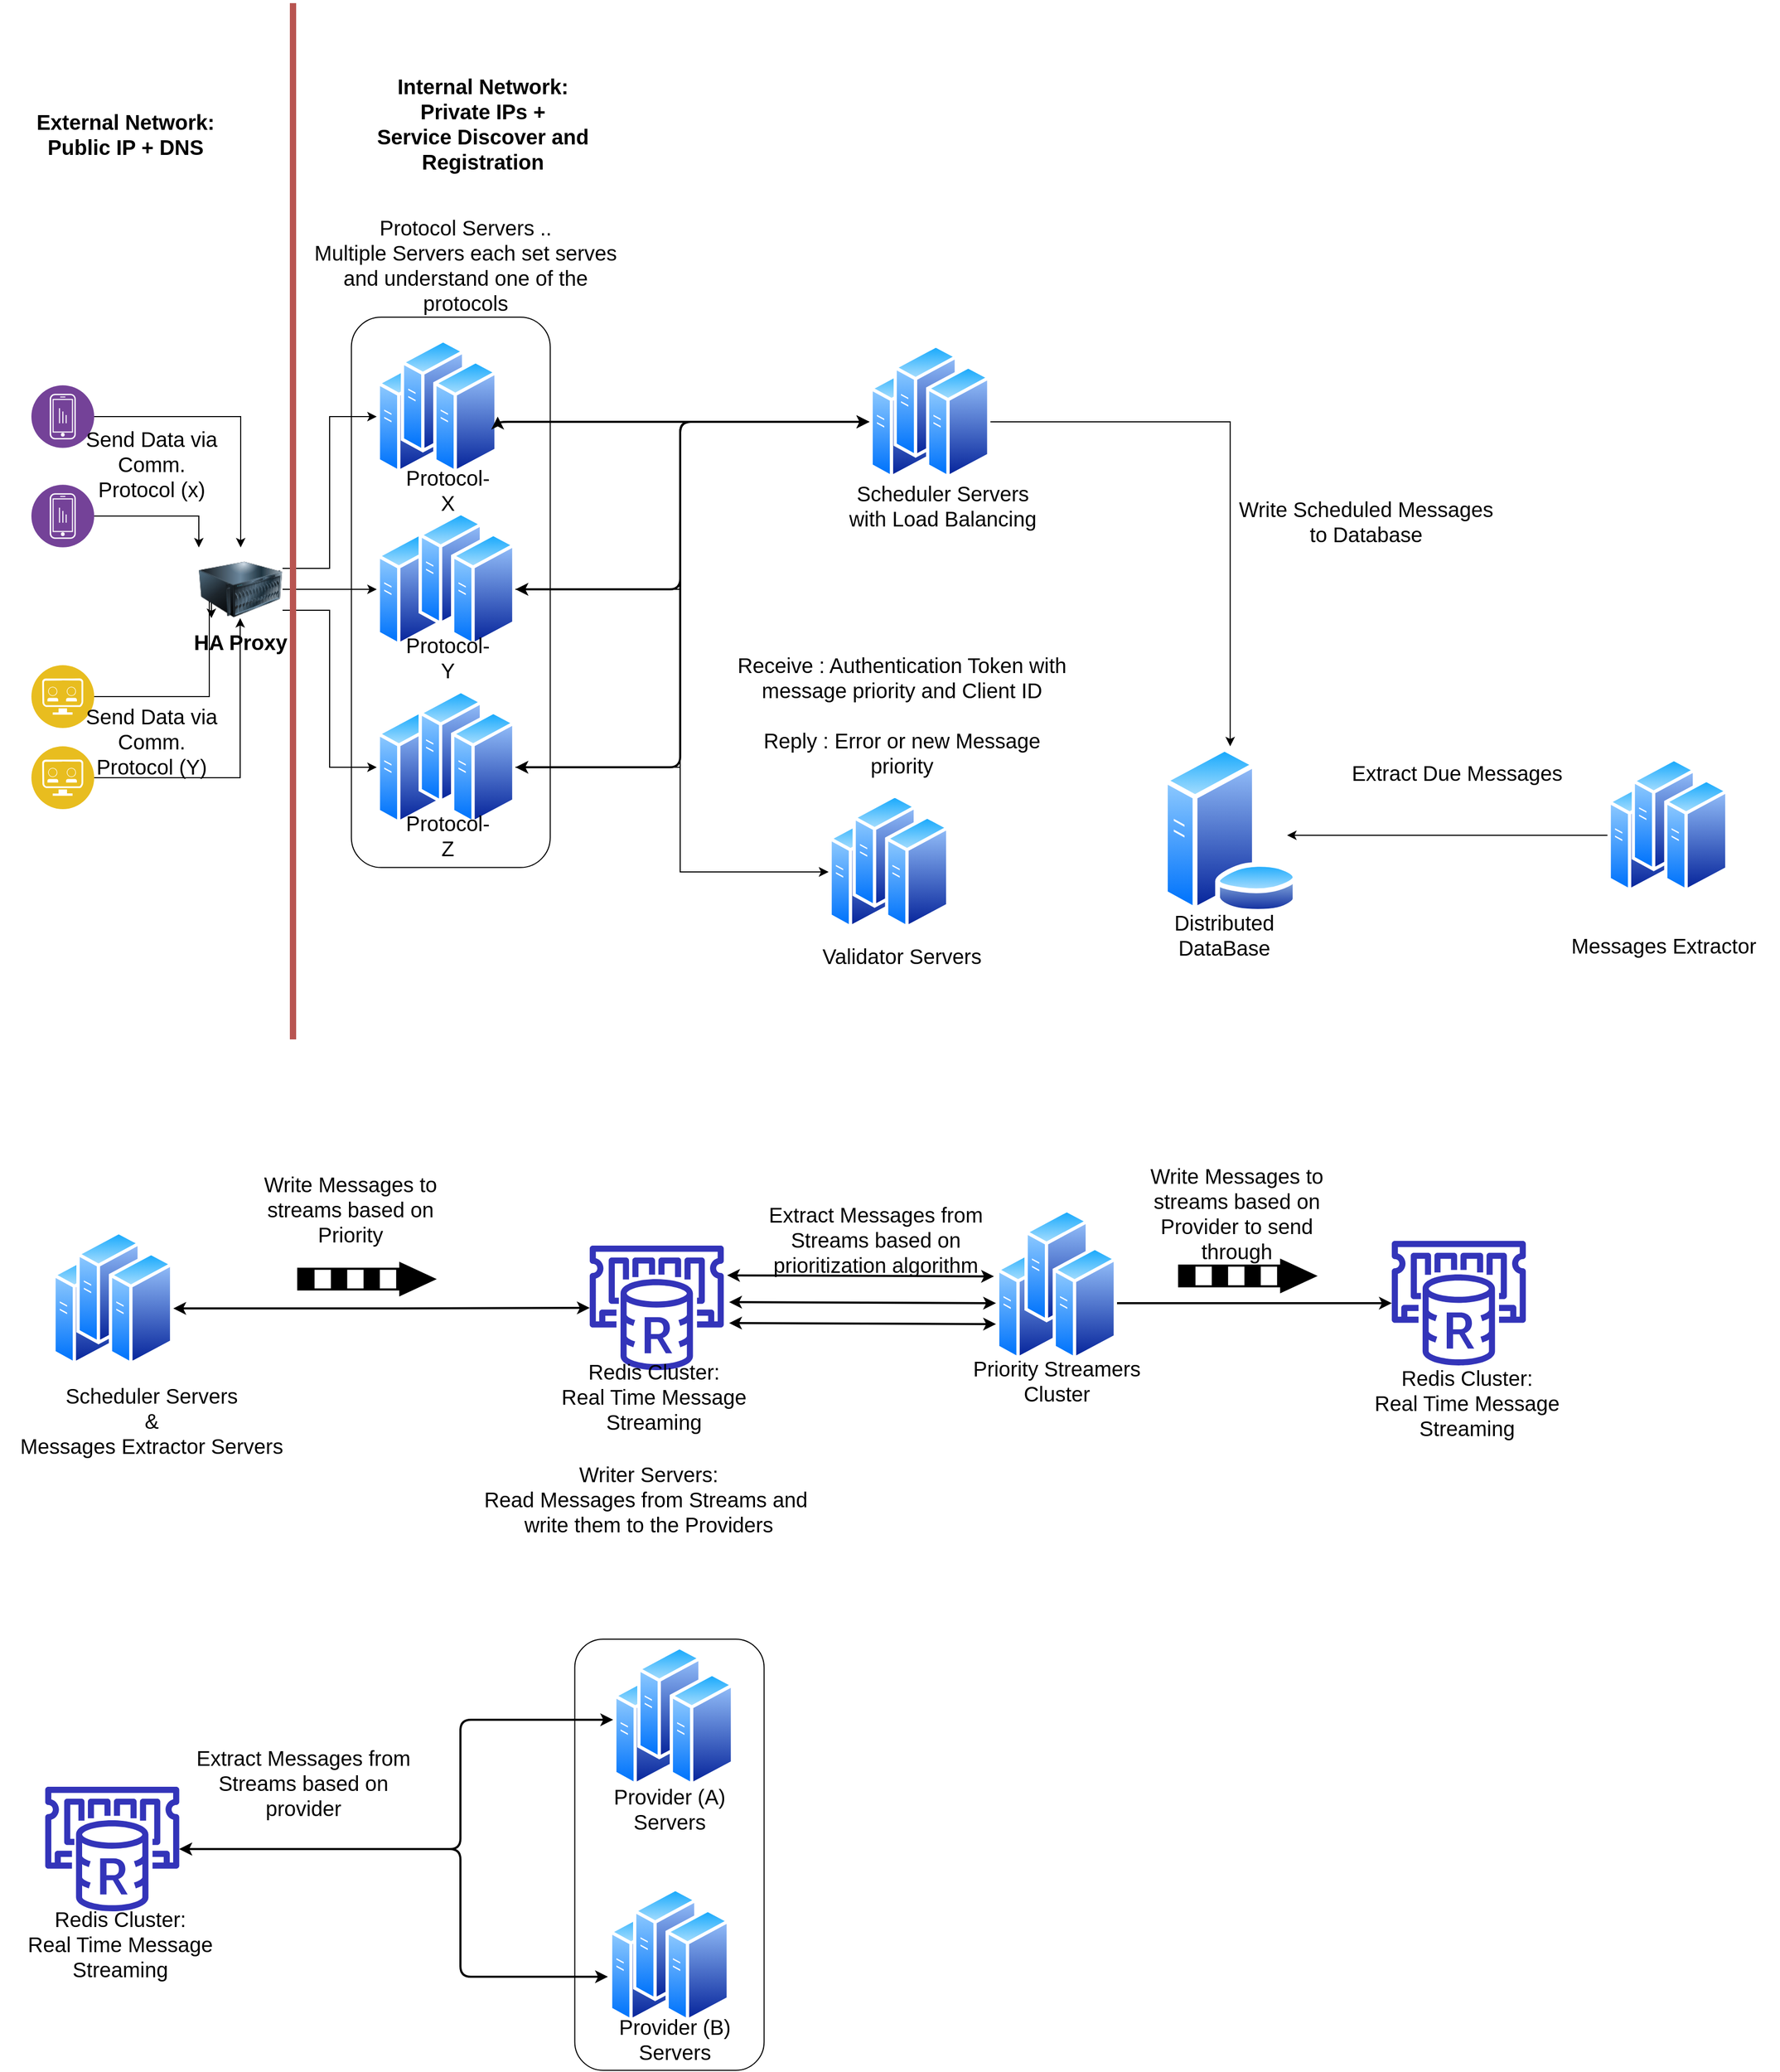 <mxfile version="13.9.9" type="device"><diagram name="Page-1" id="b5b7bab2-c9e2-2cf4-8b2a-24fd1a2a6d21"><mxGraphModel dx="1707" dy="987" grid="1" gridSize="10" guides="1" tooltips="1" connect="1" arrows="1" fold="1" page="1" pageScale="1" pageWidth="827" pageHeight="1169" background="#ffffff" math="0" shadow="0"><root><mxCell id="0"/><mxCell id="1" parent="0"/><mxCell id="E_4M-ih9SDLmiXIkQRta-103" value="" style="rounded=1;whiteSpace=wrap;html=1;rotation=-90;fontSize=20;" parent="1" vertex="1"><mxGeometry x="433.8" y="1958.5" width="411.86" height="180.93" as="geometry"/></mxCell><mxCell id="E_4M-ih9SDLmiXIkQRta-28" value="" style="rounded=1;whiteSpace=wrap;html=1;rotation=-90;fontSize=20;" parent="1" vertex="1"><mxGeometry x="167.9" y="747.9" width="525.8" height="190" as="geometry"/></mxCell><mxCell id="E_4M-ih9SDLmiXIkQRta-21" style="edgeStyle=orthogonalEdgeStyle;rounded=0;orthogonalLoop=1;jettySize=auto;html=1;exitX=1;exitY=0.5;exitDx=0;exitDy=0;fontSize=20;" parent="1" source="E_4M-ih9SDLmiXIkQRta-3" target="E_4M-ih9SDLmiXIkQRta-19" edge="1"><mxGeometry relative="1" as="geometry"/></mxCell><mxCell id="E_4M-ih9SDLmiXIkQRta-3" value="" style="aspect=fixed;perimeter=ellipsePerimeter;html=1;align=center;shadow=0;dashed=0;fontColor=#4277BB;labelBackgroundColor=#ffffff;fontSize=20;spacingTop=3;image;image=img/lib/ibm/analytics/device_analytics.svg;" parent="1" vertex="1"><mxGeometry x="30" y="645" width="60" height="60" as="geometry"/></mxCell><mxCell id="E_4M-ih9SDLmiXIkQRta-22" style="edgeStyle=orthogonalEdgeStyle;rounded=0;orthogonalLoop=1;jettySize=auto;html=1;exitX=1;exitY=0.5;exitDx=0;exitDy=0;entryX=0;entryY=0;entryDx=0;entryDy=0;fontSize=20;" parent="1" source="E_4M-ih9SDLmiXIkQRta-4" target="E_4M-ih9SDLmiXIkQRta-19" edge="1"><mxGeometry relative="1" as="geometry"/></mxCell><mxCell id="E_4M-ih9SDLmiXIkQRta-4" value="" style="aspect=fixed;perimeter=ellipsePerimeter;html=1;align=center;shadow=0;dashed=0;fontColor=#4277BB;labelBackgroundColor=#ffffff;fontSize=20;spacingTop=3;image;image=img/lib/ibm/analytics/device_analytics.svg;" parent="1" vertex="1"><mxGeometry x="30" y="740" width="60" height="60" as="geometry"/></mxCell><mxCell id="E_4M-ih9SDLmiXIkQRta-23" style="edgeStyle=orthogonalEdgeStyle;rounded=0;orthogonalLoop=1;jettySize=auto;html=1;exitX=1;exitY=0.5;exitDx=0;exitDy=0;entryX=0.25;entryY=0;entryDx=0;entryDy=0;fontSize=20;" parent="1" source="E_4M-ih9SDLmiXIkQRta-5" target="E_4M-ih9SDLmiXIkQRta-20" edge="1"><mxGeometry relative="1" as="geometry"><Array as="points"><mxPoint x="200" y="943"/><mxPoint x="200" y="830"/><mxPoint x="202" y="830"/></Array></mxGeometry></mxCell><mxCell id="E_4M-ih9SDLmiXIkQRta-5" value="" style="aspect=fixed;perimeter=ellipsePerimeter;html=1;align=center;shadow=0;dashed=0;fontColor=#4277BB;labelBackgroundColor=#ffffff;fontSize=20;spacingTop=3;image;image=img/lib/ibm/applications/api_developer_portal.svg;" parent="1" vertex="1"><mxGeometry x="30" y="912.5" width="60" height="60" as="geometry"/></mxCell><mxCell id="E_4M-ih9SDLmiXIkQRta-24" style="edgeStyle=orthogonalEdgeStyle;rounded=0;orthogonalLoop=1;jettySize=auto;html=1;exitX=1;exitY=0.5;exitDx=0;exitDy=0;entryX=0.5;entryY=0;entryDx=0;entryDy=0;fontSize=20;" parent="1" source="E_4M-ih9SDLmiXIkQRta-6" target="E_4M-ih9SDLmiXIkQRta-20" edge="1"><mxGeometry relative="1" as="geometry"><Array as="points"><mxPoint x="230" y="1020"/></Array></mxGeometry></mxCell><mxCell id="E_4M-ih9SDLmiXIkQRta-6" value="" style="aspect=fixed;perimeter=ellipsePerimeter;html=1;align=center;shadow=0;dashed=0;fontColor=#4277BB;labelBackgroundColor=#ffffff;fontSize=20;spacingTop=3;image;image=img/lib/ibm/applications/api_developer_portal.svg;" parent="1" vertex="1"><mxGeometry x="30" y="990" width="60" height="60" as="geometry"/></mxCell><mxCell id="E_4M-ih9SDLmiXIkQRta-15" value="" style="aspect=fixed;perimeter=ellipsePerimeter;html=1;align=center;shadow=0;dashed=0;spacingTop=3;image;image=img/lib/active_directory/generic_server.svg;fontSize=20;" parent="1" vertex="1"><mxGeometry x="360" y="785" width="61.6" height="110" as="geometry"/></mxCell><mxCell id="E_4M-ih9SDLmiXIkQRta-17" value="" style="aspect=fixed;perimeter=ellipsePerimeter;html=1;align=center;shadow=0;dashed=0;spacingTop=3;image;image=img/lib/active_directory/generic_server.svg;fontSize=20;" parent="1" vertex="1"><mxGeometry x="360" y="955" width="61.6" height="110" as="geometry"/></mxCell><mxCell id="E_4M-ih9SDLmiXIkQRta-18" value="" style="aspect=fixed;perimeter=ellipsePerimeter;html=1;align=center;shadow=0;dashed=0;spacingTop=3;image;image=img/lib/active_directory/generic_server.svg;fontSize=20;" parent="1" vertex="1"><mxGeometry x="360" y="620" width="61.6" height="110" as="geometry"/></mxCell><mxCell id="E_4M-ih9SDLmiXIkQRta-30" style="edgeStyle=orthogonalEdgeStyle;rounded=0;orthogonalLoop=1;jettySize=auto;html=1;exitX=1;exitY=0.25;exitDx=0;exitDy=0;entryX=0;entryY=0.5;entryDx=0;entryDy=0;fontSize=20;" parent="1" source="E_4M-ih9SDLmiXIkQRta-19" target="E_4M-ih9SDLmiXIkQRta-18" edge="1"><mxGeometry relative="1" as="geometry"/></mxCell><mxCell id="E_4M-ih9SDLmiXIkQRta-31" style="edgeStyle=orthogonalEdgeStyle;rounded=0;orthogonalLoop=1;jettySize=auto;html=1;exitX=1;exitY=0.5;exitDx=0;exitDy=0;entryX=0;entryY=0.5;entryDx=0;entryDy=0;fontSize=20;" parent="1" source="E_4M-ih9SDLmiXIkQRta-19" target="E_4M-ih9SDLmiXIkQRta-15" edge="1"><mxGeometry relative="1" as="geometry"/></mxCell><mxCell id="E_4M-ih9SDLmiXIkQRta-32" style="edgeStyle=orthogonalEdgeStyle;rounded=0;orthogonalLoop=1;jettySize=auto;html=1;exitX=1;exitY=0.75;exitDx=0;exitDy=0;entryX=0;entryY=0.5;entryDx=0;entryDy=0;fontSize=20;" parent="1" source="E_4M-ih9SDLmiXIkQRta-19" target="E_4M-ih9SDLmiXIkQRta-17" edge="1"><mxGeometry relative="1" as="geometry"/></mxCell><mxCell id="E_4M-ih9SDLmiXIkQRta-19" value="" style="image;html=1;image=img/lib/clip_art/computers/Server_128x128.png;fontSize=20;" parent="1" vertex="1"><mxGeometry x="190" y="800" width="80" height="80" as="geometry"/></mxCell><mxCell id="E_4M-ih9SDLmiXIkQRta-20" value="&lt;font style=&quot;font-size: 20px;&quot;&gt;&lt;b style=&quot;font-size: 20px;&quot;&gt;HA Proxy&lt;/b&gt;&lt;/font&gt;" style="text;html=1;strokeColor=none;fillColor=none;align=center;verticalAlign=middle;whiteSpace=wrap;rounded=0;fontSize=20;" parent="1" vertex="1"><mxGeometry x="174.52" y="867.5" width="110" height="45" as="geometry"/></mxCell><mxCell id="E_4M-ih9SDLmiXIkQRta-25" value="&lt;font style=&quot;font-size: 20px;&quot;&gt;Send Data via&lt;br style=&quot;font-size: 20px;&quot;&gt;Comm.&lt;br style=&quot;font-size: 20px;&quot;&gt;Protocol (x)&lt;br style=&quot;font-size: 20px;&quot;&gt;&lt;/font&gt;" style="text;html=1;strokeColor=none;fillColor=none;align=center;verticalAlign=middle;whiteSpace=wrap;rounded=0;fontSize=20;" parent="1" vertex="1"><mxGeometry x="70" y="690" width="150" height="60" as="geometry"/></mxCell><mxCell id="E_4M-ih9SDLmiXIkQRta-27" value="&lt;font style=&quot;font-size: 20px;&quot;&gt;Send Data via&lt;br style=&quot;font-size: 20px;&quot;&gt;Comm.&lt;br style=&quot;font-size: 20px;&quot;&gt;Protocol (Y)&lt;br style=&quot;font-size: 20px;&quot;&gt;&lt;/font&gt;" style="text;html=1;strokeColor=none;fillColor=none;align=center;verticalAlign=middle;whiteSpace=wrap;rounded=0;fontSize=20;" parent="1" vertex="1"><mxGeometry x="70" y="955" width="150" height="60" as="geometry"/></mxCell><mxCell id="E_4M-ih9SDLmiXIkQRta-29" value="&lt;font style=&quot;font-size: 20px;&quot;&gt;Protocol Servers ..&lt;br style=&quot;font-size: 20px;&quot;&gt;Multiple Servers each set serves and understand one of the protocols&lt;/font&gt;" style="text;html=1;strokeColor=none;fillColor=none;align=center;verticalAlign=middle;whiteSpace=wrap;rounded=0;fontSize=20;" parent="1" vertex="1"><mxGeometry x="289.8" y="480" width="310" height="100" as="geometry"/></mxCell><mxCell id="E_4M-ih9SDLmiXIkQRta-33" value="" style="aspect=fixed;perimeter=ellipsePerimeter;html=1;align=center;shadow=0;dashed=0;spacingTop=3;image;image=img/lib/active_directory/generic_server.svg;fontSize=20;" parent="1" vertex="1"><mxGeometry x="383" y="600" width="61.6" height="110" as="geometry"/></mxCell><mxCell id="E_4M-ih9SDLmiXIkQRta-34" value="" style="aspect=fixed;perimeter=ellipsePerimeter;html=1;align=center;shadow=0;dashed=0;spacingTop=3;image;image=img/lib/active_directory/generic_server.svg;fontSize=20;" parent="1" vertex="1"><mxGeometry x="414" y="620" width="61.6" height="110" as="geometry"/></mxCell><mxCell id="E_4M-ih9SDLmiXIkQRta-35" value="" style="aspect=fixed;perimeter=ellipsePerimeter;html=1;align=center;shadow=0;dashed=0;spacingTop=3;image;image=img/lib/active_directory/generic_server.svg;fontSize=20;" parent="1" vertex="1"><mxGeometry x="400" y="765" width="61.6" height="110" as="geometry"/></mxCell><mxCell id="nPicg_qJIX25mf-NQQtr-15" style="edgeStyle=orthogonalEdgeStyle;rounded=0;orthogonalLoop=1;jettySize=auto;html=1;exitX=1;exitY=0.5;exitDx=0;exitDy=0;entryX=0;entryY=0.5;entryDx=0;entryDy=0;" edge="1" parent="1" source="E_4M-ih9SDLmiXIkQRta-36" target="nPicg_qJIX25mf-NQQtr-10"><mxGeometry relative="1" as="geometry"><Array as="points"><mxPoint x="650" y="840"/><mxPoint x="650" y="1110"/></Array></mxGeometry></mxCell><mxCell id="E_4M-ih9SDLmiXIkQRta-36" value="" style="aspect=fixed;perimeter=ellipsePerimeter;html=1;align=center;shadow=0;dashed=0;spacingTop=3;image;image=img/lib/active_directory/generic_server.svg;fontSize=20;" parent="1" vertex="1"><mxGeometry x="431" y="785" width="61.6" height="110" as="geometry"/></mxCell><mxCell id="E_4M-ih9SDLmiXIkQRta-37" value="" style="aspect=fixed;perimeter=ellipsePerimeter;html=1;align=center;shadow=0;dashed=0;spacingTop=3;image;image=img/lib/active_directory/generic_server.svg;fontSize=20;" parent="1" vertex="1"><mxGeometry x="400" y="935" width="61.6" height="110" as="geometry"/></mxCell><mxCell id="nPicg_qJIX25mf-NQQtr-14" style="edgeStyle=orthogonalEdgeStyle;rounded=0;orthogonalLoop=1;jettySize=auto;html=1;exitX=1;exitY=0.5;exitDx=0;exitDy=0;entryX=0;entryY=0.5;entryDx=0;entryDy=0;" edge="1" parent="1" source="E_4M-ih9SDLmiXIkQRta-38" target="nPicg_qJIX25mf-NQQtr-10"><mxGeometry relative="1" as="geometry"><Array as="points"><mxPoint x="650" y="1010"/><mxPoint x="650" y="1110"/></Array></mxGeometry></mxCell><mxCell id="E_4M-ih9SDLmiXIkQRta-38" value="" style="aspect=fixed;perimeter=ellipsePerimeter;html=1;align=center;shadow=0;dashed=0;spacingTop=3;image;image=img/lib/active_directory/generic_server.svg;fontSize=20;" parent="1" vertex="1"><mxGeometry x="431" y="955" width="61.6" height="110" as="geometry"/></mxCell><mxCell id="E_4M-ih9SDLmiXIkQRta-39" value="&lt;font style=&quot;font-size: 20px;&quot;&gt;Protocol- Y&lt;/font&gt;" style="text;html=1;strokeColor=none;fillColor=none;align=center;verticalAlign=middle;whiteSpace=wrap;rounded=0;fontSize=20;" parent="1" vertex="1"><mxGeometry x="383" y="890" width="90" height="30" as="geometry"/></mxCell><mxCell id="E_4M-ih9SDLmiXIkQRta-40" value="&lt;font style=&quot;font-size: 20px;&quot;&gt;Protocol- Z&lt;/font&gt;" style="text;html=1;strokeColor=none;fillColor=none;align=center;verticalAlign=middle;whiteSpace=wrap;rounded=0;fontSize=20;" parent="1" vertex="1"><mxGeometry x="383" y="1060" width="90" height="30" as="geometry"/></mxCell><mxCell id="E_4M-ih9SDLmiXIkQRta-41" value="&lt;font style=&quot;font-size: 20px;&quot;&gt;Protocol- X&lt;/font&gt;" style="text;html=1;strokeColor=none;fillColor=none;align=center;verticalAlign=middle;whiteSpace=wrap;rounded=0;fontSize=20;" parent="1" vertex="1"><mxGeometry x="383" y="730" width="90" height="30" as="geometry"/></mxCell><mxCell id="E_4M-ih9SDLmiXIkQRta-42" value="" style="endArrow=none;html=1;strokeWidth=6;fillColor=#f8cecc;strokeColor=#b85450;rounded=0;gradientColor=#ea6b66;fontSize=20;" parent="1" edge="1"><mxGeometry width="50" height="50" relative="1" as="geometry"><mxPoint x="280" y="280" as="sourcePoint"/><mxPoint x="280" y="1270" as="targetPoint"/></mxGeometry></mxCell><mxCell id="E_4M-ih9SDLmiXIkQRta-44" value="&lt;b style=&quot;font-size: 20px;&quot;&gt;External Network:&lt;br style=&quot;font-size: 20px;&quot;&gt;Public IP + DNS&lt;/b&gt;" style="text;html=1;strokeColor=none;fillColor=none;align=center;verticalAlign=middle;whiteSpace=wrap;rounded=0;fontSize=20;" parent="1" vertex="1"><mxGeometry x="30" y="350" width="180" height="110" as="geometry"/></mxCell><mxCell id="E_4M-ih9SDLmiXIkQRta-45" value="&lt;b style=&quot;font-size: 20px;&quot;&gt;Internal Network:&lt;br style=&quot;font-size: 20px;&quot;&gt;Private IPs + &lt;br style=&quot;font-size: 20px;&quot;&gt;Service Discover and Registration&lt;/b&gt;" style="text;html=1;strokeColor=none;fillColor=none;align=center;verticalAlign=middle;whiteSpace=wrap;rounded=0;fontSize=20;" parent="1" vertex="1"><mxGeometry x="354.1" y="340" width="215.4" height="110" as="geometry"/></mxCell><mxCell id="E_4M-ih9SDLmiXIkQRta-58" value="" style="aspect=fixed;perimeter=ellipsePerimeter;html=1;align=center;shadow=0;dashed=0;spacingTop=3;image;image=img/lib/active_directory/generic_server.svg;fontSize=20;" parent="1" vertex="1"><mxGeometry x="830.86" y="625" width="61.6" height="110" as="geometry"/></mxCell><mxCell id="E_4M-ih9SDLmiXIkQRta-59" value="" style="aspect=fixed;perimeter=ellipsePerimeter;html=1;align=center;shadow=0;dashed=0;spacingTop=3;image;image=img/lib/active_directory/generic_server.svg;fontSize=20;" parent="1" vertex="1"><mxGeometry x="853.86" y="605" width="61.6" height="110" as="geometry"/></mxCell><mxCell id="nPicg_qJIX25mf-NQQtr-2" style="edgeStyle=orthogonalEdgeStyle;rounded=0;orthogonalLoop=1;jettySize=auto;html=1;entryX=0.5;entryY=0;entryDx=0;entryDy=0;" edge="1" parent="1" source="E_4M-ih9SDLmiXIkQRta-60" target="E_4M-ih9SDLmiXIkQRta-113"><mxGeometry relative="1" as="geometry"/></mxCell><mxCell id="E_4M-ih9SDLmiXIkQRta-60" value="" style="aspect=fixed;perimeter=ellipsePerimeter;html=1;align=center;shadow=0;dashed=0;spacingTop=3;image;image=img/lib/active_directory/generic_server.svg;fontSize=20;" parent="1" vertex="1"><mxGeometry x="884.86" y="625" width="61.6" height="110" as="geometry"/></mxCell><mxCell id="E_4M-ih9SDLmiXIkQRta-61" value="" style="endArrow=classic;startArrow=classic;html=1;strokeColor=#000000;strokeWidth=2;exitX=1;exitY=0.5;exitDx=0;exitDy=0;entryX=0;entryY=0.5;entryDx=0;entryDy=0;edgeStyle=orthogonalEdgeStyle;fontSize=20;" parent="1" source="E_4M-ih9SDLmiXIkQRta-34" target="E_4M-ih9SDLmiXIkQRta-58" edge="1"><mxGeometry width="50" height="50" relative="1" as="geometry"><mxPoint x="540" y="910" as="sourcePoint"/><mxPoint x="590" y="860" as="targetPoint"/><Array as="points"><mxPoint x="476" y="680"/></Array></mxGeometry></mxCell><mxCell id="E_4M-ih9SDLmiXIkQRta-62" value="" style="endArrow=classic;startArrow=classic;html=1;strokeColor=#000000;strokeWidth=2;entryX=0;entryY=0.5;entryDx=0;entryDy=0;fontSize=20;edgeStyle=orthogonalEdgeStyle;" parent="1" source="E_4M-ih9SDLmiXIkQRta-36" target="E_4M-ih9SDLmiXIkQRta-58" edge="1"><mxGeometry width="50" height="50" relative="1" as="geometry"><mxPoint x="540" y="910" as="sourcePoint"/><mxPoint x="590" y="860" as="targetPoint"/><Array as="points"><mxPoint x="650" y="840"/><mxPoint x="650" y="680"/></Array></mxGeometry></mxCell><mxCell id="E_4M-ih9SDLmiXIkQRta-63" value="" style="endArrow=classic;startArrow=classic;html=1;strokeColor=#000000;strokeWidth=2;exitX=1;exitY=0.5;exitDx=0;exitDy=0;entryX=0;entryY=0.5;entryDx=0;entryDy=0;edgeStyle=orthogonalEdgeStyle;fontSize=20;" parent="1" source="E_4M-ih9SDLmiXIkQRta-38" target="E_4M-ih9SDLmiXIkQRta-58" edge="1"><mxGeometry width="50" height="50" relative="1" as="geometry"><mxPoint x="540" y="910" as="sourcePoint"/><mxPoint x="590" y="860" as="targetPoint"/><Array as="points"><mxPoint x="650" y="1010"/><mxPoint x="650" y="680"/></Array></mxGeometry></mxCell><mxCell id="E_4M-ih9SDLmiXIkQRta-64" value="&lt;font style=&quot;font-size: 20px;&quot;&gt;Scheduler Servers&lt;br style=&quot;font-size: 20px;&quot;&gt;with Load Balancing&lt;/font&gt;" style="text;html=1;strokeColor=none;fillColor=none;align=center;verticalAlign=middle;whiteSpace=wrap;rounded=0;fontSize=20;" parent="1" vertex="1"><mxGeometry x="800.86" y="720" width="200" height="80" as="geometry"/></mxCell><mxCell id="E_4M-ih9SDLmiXIkQRta-65" value="" style="aspect=fixed;perimeter=ellipsePerimeter;html=1;align=center;shadow=0;dashed=0;spacingTop=3;image;image=img/lib/active_directory/generic_server.svg;fontSize=20;" parent="1" vertex="1"><mxGeometry x="50" y="1472" width="61.6" height="110" as="geometry"/></mxCell><mxCell id="E_4M-ih9SDLmiXIkQRta-66" value="" style="aspect=fixed;perimeter=ellipsePerimeter;html=1;align=center;shadow=0;dashed=0;spacingTop=3;image;image=img/lib/active_directory/generic_server.svg;fontSize=20;" parent="1" vertex="1"><mxGeometry x="73" y="1452" width="61.6" height="110" as="geometry"/></mxCell><mxCell id="E_4M-ih9SDLmiXIkQRta-67" value="" style="aspect=fixed;perimeter=ellipsePerimeter;html=1;align=center;shadow=0;dashed=0;spacingTop=3;image;image=img/lib/active_directory/generic_server.svg;fontSize=20;" parent="1" vertex="1"><mxGeometry x="104" y="1472" width="61.6" height="110" as="geometry"/></mxCell><mxCell id="E_4M-ih9SDLmiXIkQRta-68" value="&lt;font style=&quot;font-size: 20px&quot;&gt;Scheduler Servers&lt;br&gt;&amp;amp;&lt;br&gt;Messages Extractor Servers&lt;br&gt;&lt;/font&gt;" style="text;html=1;strokeColor=none;fillColor=none;align=center;verticalAlign=middle;whiteSpace=wrap;rounded=0;fontSize=20;" parent="1" vertex="1"><mxGeometry y="1594" width="290" height="80" as="geometry"/></mxCell><mxCell id="E_4M-ih9SDLmiXIkQRta-69" value="" style="outlineConnect=0;fontColor=#232F3E;gradientColor=none;fillColor=#3334B9;strokeColor=none;dashed=0;verticalLabelPosition=bottom;verticalAlign=top;align=center;html=1;fontSize=20;fontStyle=0;aspect=fixed;pointerEvents=1;shape=mxgraph.aws4.elasticache_for_redis;" parent="1" vertex="1"><mxGeometry x="560.34" y="1467" width="134.52" height="119" as="geometry"/></mxCell><mxCell id="E_4M-ih9SDLmiXIkQRta-70" value="" style="endArrow=classic;startArrow=classic;html=1;strokeColor=#000000;strokeWidth=2;exitX=1;exitY=0.5;exitDx=0;exitDy=0;edgeStyle=orthogonalEdgeStyle;fontSize=20;" parent="1" source="E_4M-ih9SDLmiXIkQRta-67" target="E_4M-ih9SDLmiXIkQRta-69" edge="1"><mxGeometry width="50" height="50" relative="1" as="geometry"><mxPoint x="190" y="1524" as="sourcePoint"/><mxPoint x="210" y="1474" as="targetPoint"/></mxGeometry></mxCell><mxCell id="E_4M-ih9SDLmiXIkQRta-71" value="&lt;font style=&quot;font-size: 20px;&quot;&gt;Redis Cluster:&lt;br style=&quot;font-size: 20px;&quot;&gt;Real Time Message Streaming&lt;/font&gt;" style="text;html=1;strokeColor=none;fillColor=none;align=center;verticalAlign=middle;whiteSpace=wrap;rounded=0;fontSize=20;" parent="1" vertex="1"><mxGeometry x="519.8" y="1571" width="210" height="80" as="geometry"/></mxCell><mxCell id="E_4M-ih9SDLmiXIkQRta-72" value="" style="verticalLabelPosition=bottom;html=1;verticalAlign=top;strokeWidth=2;shape=mxgraph.lean_mapping.push_arrow;fontSize=20;" parent="1" vertex="1"><mxGeometry x="285" y="1484" width="130" height="30" as="geometry"/></mxCell><mxCell id="E_4M-ih9SDLmiXIkQRta-73" value="&lt;font style=&quot;font-size: 20px;&quot;&gt;Write Messages to streams based on Priority&lt;/font&gt;" style="text;html=1;strokeColor=none;fillColor=none;align=center;verticalAlign=middle;whiteSpace=wrap;rounded=0;fontSize=20;" parent="1" vertex="1"><mxGeometry x="240" y="1397" width="190" height="70" as="geometry"/></mxCell><mxCell id="E_4M-ih9SDLmiXIkQRta-74" value="" style="aspect=fixed;perimeter=ellipsePerimeter;html=1;align=center;shadow=0;dashed=0;spacingTop=3;image;image=img/lib/active_directory/generic_server.svg;fontSize=20;" parent="1" vertex="1"><mxGeometry x="951.8" y="1467" width="61.6" height="110" as="geometry"/></mxCell><mxCell id="E_4M-ih9SDLmiXIkQRta-75" value="" style="aspect=fixed;perimeter=ellipsePerimeter;html=1;align=center;shadow=0;dashed=0;spacingTop=3;image;image=img/lib/active_directory/generic_server.svg;fontSize=20;" parent="1" vertex="1"><mxGeometry x="979" y="1431" width="61.6" height="110" as="geometry"/></mxCell><mxCell id="E_4M-ih9SDLmiXIkQRta-85" style="edgeStyle=orthogonalEdgeStyle;rounded=0;orthogonalLoop=1;jettySize=auto;html=1;exitX=1;exitY=0.5;exitDx=0;exitDy=0;strokeColor=#000000;strokeWidth=2;fontSize=20;" parent="1" source="E_4M-ih9SDLmiXIkQRta-76" target="E_4M-ih9SDLmiXIkQRta-81" edge="1"><mxGeometry relative="1" as="geometry"/></mxCell><mxCell id="E_4M-ih9SDLmiXIkQRta-76" value="" style="aspect=fixed;perimeter=ellipsePerimeter;html=1;align=center;shadow=0;dashed=0;spacingTop=3;image;image=img/lib/active_directory/generic_server.svg;fontSize=20;" parent="1" vertex="1"><mxGeometry x="1005.8" y="1467" width="61.6" height="110" as="geometry"/></mxCell><mxCell id="E_4M-ih9SDLmiXIkQRta-77" value="&lt;font style=&quot;font-size: 20px&quot;&gt;Priority Streamers Cluster&lt;/font&gt;" style="text;html=1;strokeColor=none;fillColor=none;align=center;verticalAlign=middle;whiteSpace=wrap;rounded=0;fontSize=20;" parent="1" vertex="1"><mxGeometry x="919.8" y="1561" width="180" height="70" as="geometry"/></mxCell><mxCell id="E_4M-ih9SDLmiXIkQRta-79" value="" style="endArrow=classic;startArrow=classic;html=1;strokeColor=#000000;strokeWidth=2;entryX=0;entryY=0.5;entryDx=0;entryDy=0;fontSize=20;" parent="1" target="E_4M-ih9SDLmiXIkQRta-74" edge="1"><mxGeometry width="50" height="50" relative="1" as="geometry"><mxPoint x="696.8" y="1521" as="sourcePoint"/><mxPoint x="786.8" y="1501" as="targetPoint"/></mxGeometry></mxCell><mxCell id="E_4M-ih9SDLmiXIkQRta-80" value="&lt;font style=&quot;font-size: 20px;&quot;&gt;Extract Messages from Streams based on prioritization algorithm&lt;/font&gt;" style="text;html=1;strokeColor=none;fillColor=none;align=center;verticalAlign=middle;whiteSpace=wrap;rounded=0;fontSize=20;" parent="1" vertex="1"><mxGeometry x="726.8" y="1411" width="220" height="100" as="geometry"/></mxCell><mxCell id="E_4M-ih9SDLmiXIkQRta-81" value="" style="outlineConnect=0;fontColor=#232F3E;gradientColor=none;fillColor=#3334B9;strokeColor=none;dashed=0;verticalLabelPosition=bottom;verticalAlign=top;align=center;html=1;fontSize=20;fontStyle=0;aspect=fixed;pointerEvents=1;shape=mxgraph.aws4.elasticache_for_redis;" parent="1" vertex="1"><mxGeometry x="1326.8" y="1462.5" width="134.52" height="119" as="geometry"/></mxCell><mxCell id="E_4M-ih9SDLmiXIkQRta-82" value="" style="endArrow=classic;startArrow=classic;html=1;strokeColor=#000000;strokeWidth=2;entryX=0;entryY=0.5;entryDx=0;entryDy=0;fontSize=20;" parent="1" edge="1"><mxGeometry width="50" height="50" relative="1" as="geometry"><mxPoint x="694.86" y="1495.41" as="sourcePoint"/><mxPoint x="949.86" y="1496.41" as="targetPoint"/></mxGeometry></mxCell><mxCell id="E_4M-ih9SDLmiXIkQRta-83" value="" style="endArrow=classic;startArrow=classic;html=1;strokeColor=#000000;strokeWidth=2;entryX=0;entryY=0.5;entryDx=0;entryDy=0;fontSize=20;" parent="1" edge="1"><mxGeometry width="50" height="50" relative="1" as="geometry"><mxPoint x="696.8" y="1541" as="sourcePoint"/><mxPoint x="951.8" y="1542" as="targetPoint"/></mxGeometry></mxCell><mxCell id="E_4M-ih9SDLmiXIkQRta-86" value="&lt;font style=&quot;font-size: 20px;&quot;&gt;Redis Cluster:&lt;br style=&quot;font-size: 20px;&quot;&gt;Real Time Message Streaming&lt;/font&gt;" style="text;html=1;strokeColor=none;fillColor=none;align=center;verticalAlign=middle;whiteSpace=wrap;rounded=0;fontSize=20;" parent="1" vertex="1"><mxGeometry x="1296.8" y="1577" width="210" height="80" as="geometry"/></mxCell><mxCell id="E_4M-ih9SDLmiXIkQRta-89" value="" style="verticalLabelPosition=bottom;html=1;verticalAlign=top;strokeWidth=2;shape=mxgraph.lean_mapping.push_arrow;fontSize=20;" parent="1" vertex="1"><mxGeometry x="1126.8" y="1481" width="130" height="30" as="geometry"/></mxCell><mxCell id="E_4M-ih9SDLmiXIkQRta-90" value="&lt;font style=&quot;font-size: 20px;&quot;&gt;Write Messages to streams based on Provider to send through&lt;/font&gt;" style="text;html=1;strokeColor=none;fillColor=none;align=center;verticalAlign=middle;whiteSpace=wrap;rounded=0;fontSize=20;" parent="1" vertex="1"><mxGeometry x="1086.8" y="1401" width="190" height="70" as="geometry"/></mxCell><mxCell id="E_4M-ih9SDLmiXIkQRta-91" value="" style="aspect=fixed;perimeter=ellipsePerimeter;html=1;align=center;shadow=0;dashed=0;spacingTop=3;image;image=img/lib/active_directory/generic_server.svg;fontSize=20;" parent="1" vertex="1"><mxGeometry x="585.93" y="1874" width="61.6" height="110" as="geometry"/></mxCell><mxCell id="E_4M-ih9SDLmiXIkQRta-92" value="" style="aspect=fixed;perimeter=ellipsePerimeter;html=1;align=center;shadow=0;dashed=0;spacingTop=3;image;image=img/lib/active_directory/generic_server.svg;fontSize=20;" parent="1" vertex="1"><mxGeometry x="608.93" y="1848.5" width="61.6" height="110" as="geometry"/></mxCell><mxCell id="E_4M-ih9SDLmiXIkQRta-93" value="" style="aspect=fixed;perimeter=ellipsePerimeter;html=1;align=center;shadow=0;dashed=0;spacingTop=3;image;image=img/lib/active_directory/generic_server.svg;fontSize=20;" parent="1" vertex="1"><mxGeometry x="639.93" y="1874" width="61.6" height="110" as="geometry"/></mxCell><mxCell id="E_4M-ih9SDLmiXIkQRta-94" value="&lt;font style=&quot;font-size: 20px;&quot;&gt;Writer Servers:&lt;br style=&quot;font-size: 20px;&quot;&gt;Read Messages from Streams and&amp;nbsp;&lt;br style=&quot;font-size: 20px;&quot;&gt;write them to the Providers&lt;/font&gt;" style="text;html=1;strokeColor=none;fillColor=none;align=center;verticalAlign=middle;whiteSpace=wrap;rounded=0;fontSize=20;" parent="1" vertex="1"><mxGeometry x="460" y="1664" width="320" height="90" as="geometry"/></mxCell><mxCell id="E_4M-ih9SDLmiXIkQRta-95" value="" style="outlineConnect=0;fontColor=#232F3E;gradientColor=none;fillColor=#3334B9;strokeColor=none;dashed=0;verticalLabelPosition=bottom;verticalAlign=top;align=center;html=1;fontSize=20;fontStyle=0;aspect=fixed;pointerEvents=1;shape=mxgraph.aws4.elasticache_for_redis;" parent="1" vertex="1"><mxGeometry x="40" y="1984" width="134.52" height="119" as="geometry"/></mxCell><mxCell id="E_4M-ih9SDLmiXIkQRta-96" value="&lt;font style=&quot;font-size: 20px;&quot;&gt;Redis Cluster:&lt;br style=&quot;font-size: 20px;&quot;&gt;Real Time Message Streaming&lt;/font&gt;" style="text;html=1;strokeColor=none;fillColor=none;align=center;verticalAlign=middle;whiteSpace=wrap;rounded=0;fontSize=20;" parent="1" vertex="1"><mxGeometry x="10.0" y="2094" width="210" height="80" as="geometry"/></mxCell><mxCell id="E_4M-ih9SDLmiXIkQRta-99" value="&lt;font style=&quot;font-size: 20px;&quot;&gt;Extract Messages from Streams based on provider&lt;/font&gt;" style="text;html=1;strokeColor=none;fillColor=none;align=center;verticalAlign=middle;whiteSpace=wrap;rounded=0;fontSize=20;" parent="1" vertex="1"><mxGeometry x="180" y="1929.5" width="220" height="100" as="geometry"/></mxCell><mxCell id="E_4M-ih9SDLmiXIkQRta-100" value="" style="aspect=fixed;perimeter=ellipsePerimeter;html=1;align=center;shadow=0;dashed=0;spacingTop=3;image;image=img/lib/active_directory/generic_server.svg;fontSize=20;" parent="1" vertex="1"><mxGeometry x="581.93" y="2099.5" width="61.6" height="110" as="geometry"/></mxCell><mxCell id="E_4M-ih9SDLmiXIkQRta-101" value="" style="aspect=fixed;perimeter=ellipsePerimeter;html=1;align=center;shadow=0;dashed=0;spacingTop=3;image;image=img/lib/active_directory/generic_server.svg;fontSize=20;" parent="1" vertex="1"><mxGeometry x="604.93" y="2079.5" width="61.6" height="110" as="geometry"/></mxCell><mxCell id="E_4M-ih9SDLmiXIkQRta-102" value="" style="aspect=fixed;perimeter=ellipsePerimeter;html=1;align=center;shadow=0;dashed=0;spacingTop=3;image;image=img/lib/active_directory/generic_server.svg;fontSize=20;" parent="1" vertex="1"><mxGeometry x="635.93" y="2099.5" width="61.6" height="110" as="geometry"/></mxCell><mxCell id="E_4M-ih9SDLmiXIkQRta-104" value="&lt;font style=&quot;font-size: 20px;&quot;&gt;Provider (A) Servers&lt;/font&gt;" style="text;html=1;strokeColor=none;fillColor=none;align=center;verticalAlign=middle;whiteSpace=wrap;rounded=0;fontSize=20;" parent="1" vertex="1"><mxGeometry x="564.73" y="1979.5" width="150" height="50" as="geometry"/></mxCell><mxCell id="E_4M-ih9SDLmiXIkQRta-105" value="&lt;font style=&quot;font-size: 20px;&quot;&gt;Provider (B) Servers&lt;/font&gt;" style="text;html=1;strokeColor=none;fillColor=none;align=center;verticalAlign=middle;whiteSpace=wrap;rounded=0;fontSize=20;" parent="1" vertex="1"><mxGeometry x="576.47" y="2199.5" width="137.94" height="50" as="geometry"/></mxCell><mxCell id="E_4M-ih9SDLmiXIkQRta-108" value="" style="endArrow=classic;startArrow=classic;html=1;strokeColor=#000000;strokeWidth=2;entryX=-0.016;entryY=0.6;entryDx=0;entryDy=0;entryPerimeter=0;edgeStyle=orthogonalEdgeStyle;fontSize=20;" parent="1" target="E_4M-ih9SDLmiXIkQRta-100" edge="1" source="E_4M-ih9SDLmiXIkQRta-95"><mxGeometry width="50" height="50" relative="1" as="geometry"><mxPoint x="236.67" y="1940" as="sourcePoint"/><mxPoint x="595.67" y="1948" as="targetPoint"/><Array as="points"><mxPoint x="440" y="2044"/><mxPoint x="440" y="2165"/></Array></mxGeometry></mxCell><mxCell id="E_4M-ih9SDLmiXIkQRta-111" value="" style="endArrow=classic;startArrow=classic;html=1;strokeColor=#000000;strokeWidth=2;fontSize=20;edgeStyle=orthogonalEdgeStyle;" parent="1" edge="1" source="E_4M-ih9SDLmiXIkQRta-95"><mxGeometry width="50" height="50" relative="1" as="geometry"><mxPoint x="241.45" y="1921.255" as="sourcePoint"/><mxPoint x="585.93" y="1920" as="targetPoint"/><Array as="points"><mxPoint x="440" y="2044"/><mxPoint x="440" y="1920"/></Array></mxGeometry></mxCell><mxCell id="E_4M-ih9SDLmiXIkQRta-113" value="" style="aspect=fixed;perimeter=ellipsePerimeter;html=1;align=center;shadow=0;dashed=0;spacingTop=3;image;image=img/lib/active_directory/database_server.svg;fontSize=20;" parent="1" vertex="1"><mxGeometry x="1110" y="990" width="131.2" height="160" as="geometry"/></mxCell><mxCell id="E_4M-ih9SDLmiXIkQRta-114" value="&lt;font style=&quot;font-size: 20px;&quot;&gt;Distributed DataBase&lt;/font&gt;" style="text;html=1;strokeColor=none;fillColor=none;align=center;verticalAlign=middle;whiteSpace=wrap;rounded=0;fontSize=20;" parent="1" vertex="1"><mxGeometry x="1080" y="1140" width="180" height="60" as="geometry"/></mxCell><mxCell id="E_4M-ih9SDLmiXIkQRta-116" value="&lt;font style=&quot;font-size: 20px&quot;&gt;Write Scheduled Messages to Database&lt;br&gt;&lt;/font&gt;" style="text;html=1;strokeColor=none;fillColor=none;align=center;verticalAlign=middle;whiteSpace=wrap;rounded=0;fontSize=20;" parent="1" vertex="1"><mxGeometry x="1180" y="715" width="251" height="120" as="geometry"/></mxCell><mxCell id="E_4M-ih9SDLmiXIkQRta-51" value="&lt;font style=&quot;font-size: 20px;&quot;&gt;Receive : Authentication Token with message priority and Client ID&lt;br style=&quot;font-size: 20px;&quot;&gt;&lt;br style=&quot;font-size: 20px;&quot;&gt;Reply : Error or new Message priority&lt;br style=&quot;font-size: 20px;&quot;&gt;&lt;/font&gt;" style="text;html=1;strokeColor=none;fillColor=none;align=center;verticalAlign=middle;whiteSpace=wrap;rounded=0;fontSize=20;" parent="1" vertex="1"><mxGeometry x="701.66" y="895" width="320" height="130" as="geometry"/></mxCell><mxCell id="nPicg_qJIX25mf-NQQtr-6" value="" style="edgeStyle=orthogonalEdgeStyle;rounded=0;orthogonalLoop=1;jettySize=auto;html=1;" edge="1" parent="1" source="nPicg_qJIX25mf-NQQtr-3"><mxGeometry relative="1" as="geometry"><mxPoint x="1230" y="1075" as="targetPoint"/></mxGeometry></mxCell><mxCell id="nPicg_qJIX25mf-NQQtr-3" value="" style="aspect=fixed;perimeter=ellipsePerimeter;html=1;align=center;shadow=0;dashed=0;spacingTop=3;image;image=img/lib/active_directory/generic_server.svg;fontSize=20;" vertex="1" parent="1"><mxGeometry x="1536.2" y="1020" width="61.6" height="110" as="geometry"/></mxCell><mxCell id="nPicg_qJIX25mf-NQQtr-4" value="" style="aspect=fixed;perimeter=ellipsePerimeter;html=1;align=center;shadow=0;dashed=0;spacingTop=3;image;image=img/lib/active_directory/generic_server.svg;fontSize=20;" vertex="1" parent="1"><mxGeometry x="1559.2" y="1000" width="61.6" height="110" as="geometry"/></mxCell><mxCell id="nPicg_qJIX25mf-NQQtr-5" value="" style="aspect=fixed;perimeter=ellipsePerimeter;html=1;align=center;shadow=0;dashed=0;spacingTop=3;image;image=img/lib/active_directory/generic_server.svg;fontSize=20;" vertex="1" parent="1"><mxGeometry x="1590.2" y="1020" width="61.6" height="110" as="geometry"/></mxCell><mxCell id="nPicg_qJIX25mf-NQQtr-7" value="&lt;font style=&quot;font-size: 20px&quot;&gt;Messages Extractor&lt;br&gt;&lt;/font&gt;" style="text;html=1;strokeColor=none;fillColor=none;align=center;verticalAlign=middle;whiteSpace=wrap;rounded=0;fontSize=20;" vertex="1" parent="1"><mxGeometry x="1480" y="1130" width="220" height="100" as="geometry"/></mxCell><mxCell id="nPicg_qJIX25mf-NQQtr-8" value="&lt;font style=&quot;font-size: 20px&quot;&gt;Extract Due Messages&lt;br&gt;&lt;/font&gt;" style="text;html=1;strokeColor=none;fillColor=none;align=center;verticalAlign=middle;whiteSpace=wrap;rounded=0;fontSize=20;" vertex="1" parent="1"><mxGeometry x="1266.8" y="955" width="251" height="120" as="geometry"/></mxCell><mxCell id="nPicg_qJIX25mf-NQQtr-10" value="" style="aspect=fixed;perimeter=ellipsePerimeter;html=1;align=center;shadow=0;dashed=0;spacingTop=3;image;image=img/lib/active_directory/generic_server.svg;fontSize=20;" vertex="1" parent="1"><mxGeometry x="791.66" y="1055" width="61.6" height="110" as="geometry"/></mxCell><mxCell id="nPicg_qJIX25mf-NQQtr-11" value="" style="aspect=fixed;perimeter=ellipsePerimeter;html=1;align=center;shadow=0;dashed=0;spacingTop=3;image;image=img/lib/active_directory/generic_server.svg;fontSize=20;" vertex="1" parent="1"><mxGeometry x="814.66" y="1035" width="61.6" height="110" as="geometry"/></mxCell><mxCell id="nPicg_qJIX25mf-NQQtr-12" value="" style="aspect=fixed;perimeter=ellipsePerimeter;html=1;align=center;shadow=0;dashed=0;spacingTop=3;image;image=img/lib/active_directory/generic_server.svg;fontSize=20;" vertex="1" parent="1"><mxGeometry x="845.66" y="1055" width="61.6" height="110" as="geometry"/></mxCell><mxCell id="nPicg_qJIX25mf-NQQtr-13" value="&lt;font style=&quot;font-size: 20px&quot;&gt;Validator Servers&lt;br&gt;&lt;/font&gt;" style="text;html=1;strokeColor=none;fillColor=none;align=center;verticalAlign=middle;whiteSpace=wrap;rounded=0;fontSize=20;" vertex="1" parent="1"><mxGeometry x="761.66" y="1150" width="200" height="80" as="geometry"/></mxCell></root></mxGraphModel></diagram></mxfile>